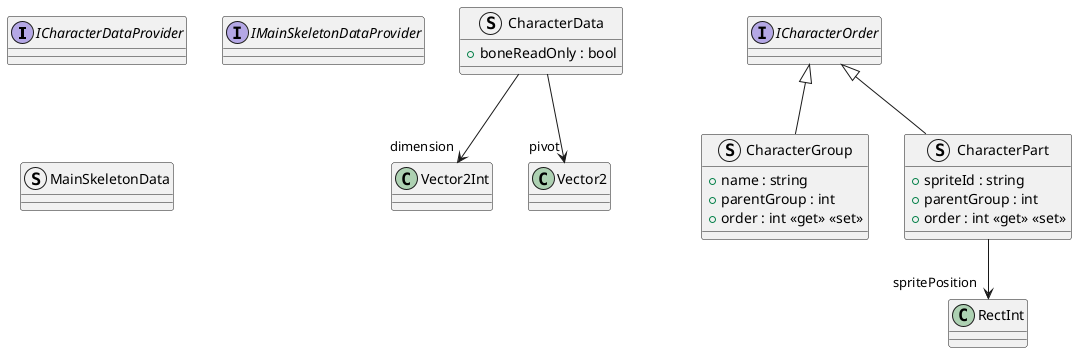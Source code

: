 @startuml
interface ICharacterDataProvider {
}
struct CharacterData {
    + boneReadOnly : bool
}
interface ICharacterOrder {
}
struct CharacterGroup {
    + name : string
    + parentGroup : int
    + order : int <<get>> <<set>>
}
struct CharacterPart {
    + spriteId : string
    + parentGroup : int
    + order : int <<get>> <<set>>
}
interface IMainSkeletonDataProvider {
}
struct MainSkeletonData {
}
CharacterData --> "dimension" Vector2Int
CharacterData --> "pivot" Vector2
ICharacterOrder <|-- CharacterGroup
ICharacterOrder <|-- CharacterPart
CharacterPart --> "spritePosition" RectInt
@enduml
